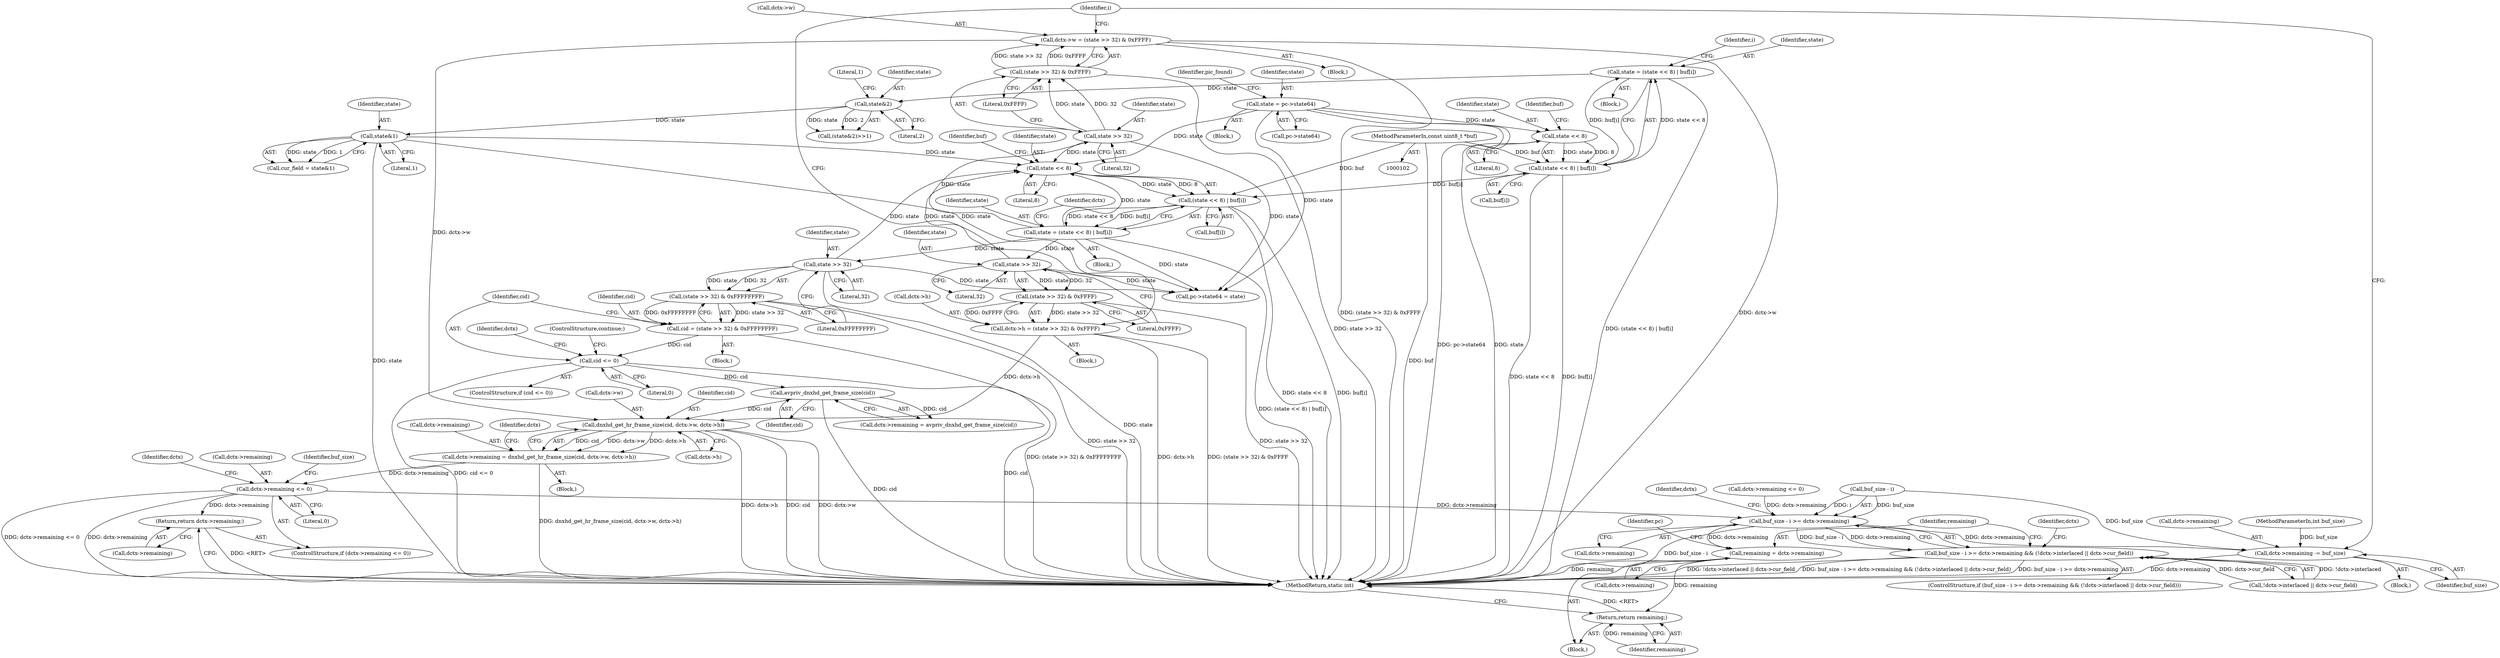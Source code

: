 digraph "0_FFmpeg_31c1c0b46a7021802c3d1d18039fca30dba5a14e@API" {
"1000307" [label="(Call,dctx->remaining <= 0)"];
"1000294" [label="(Call,dctx->remaining = dnxhd_get_hr_frame_size(cid, dctx->w, dctx->h))"];
"1000298" [label="(Call,dnxhd_get_hr_frame_size(cid, dctx->w, dctx->h))"];
"1000285" [label="(Call,avpriv_dnxhd_get_frame_size(cid))"];
"1000277" [label="(Call,cid <= 0)"];
"1000269" [label="(Call,cid = (state >> 32) & 0xFFFFFFFF)"];
"1000271" [label="(Call,(state >> 32) & 0xFFFFFFFF)"];
"1000272" [label="(Call,state >> 32)"];
"1000218" [label="(Call,state = (state << 8) | buf[i])"];
"1000220" [label="(Call,(state << 8) | buf[i])"];
"1000221" [label="(Call,state << 8)"];
"1000239" [label="(Call,state >> 32)"];
"1000180" [label="(Call,state&1)"];
"1000174" [label="(Call,state&2)"];
"1000156" [label="(Call,state = (state << 8) | buf[i])"];
"1000158" [label="(Call,(state << 8) | buf[i])"];
"1000159" [label="(Call,state << 8)"];
"1000115" [label="(Call,state = pc->state64)"];
"1000104" [label="(MethodParameterIn,const uint8_t *buf)"];
"1000256" [label="(Call,state >> 32)"];
"1000251" [label="(Call,dctx->w = (state >> 32) & 0xFFFF)"];
"1000255" [label="(Call,(state >> 32) & 0xFFFF)"];
"1000234" [label="(Call,dctx->h = (state >> 32) & 0xFFFF)"];
"1000238" [label="(Call,(state >> 32) & 0xFFFF)"];
"1000312" [label="(Return,return dctx->remaining;)"];
"1000318" [label="(Call,buf_size - i >= dctx->remaining)"];
"1000317" [label="(Call,buf_size - i >= dctx->remaining && (!dctx->interlaced || dctx->cur_field))"];
"1000335" [label="(Call,remaining = dctx->remaining)"];
"1000371" [label="(Return,return remaining;)"];
"1000375" [label="(Call,dctx->remaining -= buf_size)"];
"1000333" [label="(Block,)"];
"1000316" [label="(ControlStructure,if (buf_size - i >= dctx->remaining && (!dctx->interlaced || dctx->cur_field)))"];
"1000155" [label="(Block,)"];
"1000294" [label="(Call,dctx->remaining = dnxhd_get_hr_frame_size(cid, dctx->w, dctx->h))"];
"1000320" [label="(Identifier,buf_size)"];
"1000293" [label="(Block,)"];
"1000328" [label="(Identifier,dctx)"];
"1000218" [label="(Call,state = (state << 8) | buf[i])"];
"1000307" [label="(Call,dctx->remaining <= 0)"];
"1000317" [label="(Call,buf_size - i >= dctx->remaining && (!dctx->interlaced || dctx->cur_field))"];
"1000259" [label="(Literal,0xFFFF)"];
"1000377" [label="(Identifier,dctx)"];
"1000219" [label="(Identifier,state)"];
"1000161" [label="(Literal,8)"];
"1000240" [label="(Identifier,state)"];
"1000374" [label="(Block,)"];
"1000177" [label="(Literal,1)"];
"1000276" [label="(ControlStructure,if (cid <= 0))"];
"1000281" [label="(Call,dctx->remaining = avpriv_dnxhd_get_frame_size(cid))"];
"1000272" [label="(Call,state >> 32)"];
"1000295" [label="(Call,dctx->remaining)"];
"1000273" [label="(Identifier,state)"];
"1000375" [label="(Call,dctx->remaining -= buf_size)"];
"1000167" [label="(Identifier,i)"];
"1000157" [label="(Identifier,state)"];
"1000251" [label="(Call,dctx->w = (state >> 32) & 0xFFFF)"];
"1000300" [label="(Call,dctx->w)"];
"1000371" [label="(Return,return remaining;)"];
"1000336" [label="(Identifier,remaining)"];
"1000182" [label="(Literal,1)"];
"1000176" [label="(Literal,2)"];
"1000342" [label="(Identifier,pc)"];
"1000225" [label="(Identifier,buf)"];
"1000162" [label="(Call,buf[i])"];
"1000299" [label="(Identifier,cid)"];
"1000267" [label="(Block,)"];
"1000285" [label="(Call,avpriv_dnxhd_get_frame_size(cid))"];
"1000104" [label="(MethodParameterIn,const uint8_t *buf)"];
"1000288" [label="(Call,dctx->remaining <= 0)"];
"1000337" [label="(Call,dctx->remaining)"];
"1000250" [label="(Block,)"];
"1000160" [label="(Identifier,state)"];
"1000238" [label="(Call,(state >> 32) & 0xFFFF)"];
"1000222" [label="(Identifier,state)"];
"1000221" [label="(Call,state << 8)"];
"1000255" [label="(Call,(state >> 32) & 0xFFFF)"];
"1000376" [label="(Call,dctx->remaining)"];
"1000314" [label="(Identifier,dctx)"];
"1000379" [label="(Identifier,buf_size)"];
"1000306" [label="(ControlStructure,if (dctx->remaining <= 0))"];
"1000372" [label="(Identifier,remaining)"];
"1000274" [label="(Literal,32)"];
"1000280" [label="(ControlStructure,continue;)"];
"1000234" [label="(Call,dctx->h = (state >> 32) & 0xFFFF)"];
"1000325" [label="(Call,!dctx->interlaced || dctx->cur_field)"];
"1000122" [label="(Identifier,pic_found)"];
"1000298" [label="(Call,dnxhd_get_hr_frame_size(cid, dctx->w, dctx->h))"];
"1000322" [label="(Call,dctx->remaining)"];
"1000233" [label="(Block,)"];
"1000277" [label="(Call,cid <= 0)"];
"1000159" [label="(Call,state << 8)"];
"1000241" [label="(Literal,32)"];
"1000257" [label="(Identifier,state)"];
"1000252" [label="(Call,dctx->w)"];
"1000235" [label="(Call,dctx->h)"];
"1000180" [label="(Call,state&1)"];
"1000181" [label="(Identifier,state)"];
"1000335" [label="(Call,remaining = dctx->remaining)"];
"1000116" [label="(Identifier,state)"];
"1000173" [label="(Call,(state&2)>>1)"];
"1000115" [label="(Call,state = pc->state64)"];
"1000319" [label="(Call,buf_size - i)"];
"1000286" [label="(Identifier,cid)"];
"1000230" [label="(Identifier,dctx)"];
"1000105" [label="(MethodParameterIn,int buf_size)"];
"1000158" [label="(Call,(state << 8) | buf[i])"];
"1000279" [label="(Literal,0)"];
"1000312" [label="(Return,return dctx->remaining;)"];
"1000459" [label="(MethodReturn,static int)"];
"1000220" [label="(Call,(state << 8) | buf[i])"];
"1000269" [label="(Call,cid = (state >> 32) & 0xFFFFFFFF)"];
"1000309" [label="(Identifier,dctx)"];
"1000175" [label="(Identifier,state)"];
"1000318" [label="(Call,buf_size - i >= dctx->remaining)"];
"1000275" [label="(Literal,0xFFFFFFFF)"];
"1000278" [label="(Identifier,cid)"];
"1000256" [label="(Call,state >> 32)"];
"1000163" [label="(Identifier,buf)"];
"1000117" [label="(Call,pc->state64)"];
"1000271" [label="(Call,(state >> 32) & 0xFFFFFFFF)"];
"1000224" [label="(Call,buf[i])"];
"1000174" [label="(Call,state&2)"];
"1000311" [label="(Literal,0)"];
"1000270" [label="(Identifier,cid)"];
"1000239" [label="(Call,state >> 32)"];
"1000178" [label="(Call,cur_field = state&1)"];
"1000213" [label="(Block,)"];
"1000313" [label="(Call,dctx->remaining)"];
"1000308" [label="(Call,dctx->remaining)"];
"1000442" [label="(Call,pc->state64 = state)"];
"1000242" [label="(Literal,0xFFFF)"];
"1000258" [label="(Literal,32)"];
"1000212" [label="(Identifier,i)"];
"1000156" [label="(Call,state = (state << 8) | buf[i])"];
"1000303" [label="(Call,dctx->h)"];
"1000106" [label="(Block,)"];
"1000283" [label="(Identifier,dctx)"];
"1000223" [label="(Literal,8)"];
"1000307" -> "1000306"  [label="AST: "];
"1000307" -> "1000311"  [label="CFG: "];
"1000308" -> "1000307"  [label="AST: "];
"1000311" -> "1000307"  [label="AST: "];
"1000314" -> "1000307"  [label="CFG: "];
"1000320" -> "1000307"  [label="CFG: "];
"1000307" -> "1000459"  [label="DDG: dctx->remaining <= 0"];
"1000307" -> "1000459"  [label="DDG: dctx->remaining"];
"1000294" -> "1000307"  [label="DDG: dctx->remaining"];
"1000307" -> "1000312"  [label="DDG: dctx->remaining"];
"1000307" -> "1000318"  [label="DDG: dctx->remaining"];
"1000294" -> "1000293"  [label="AST: "];
"1000294" -> "1000298"  [label="CFG: "];
"1000295" -> "1000294"  [label="AST: "];
"1000298" -> "1000294"  [label="AST: "];
"1000309" -> "1000294"  [label="CFG: "];
"1000294" -> "1000459"  [label="DDG: dnxhd_get_hr_frame_size(cid, dctx->w, dctx->h)"];
"1000298" -> "1000294"  [label="DDG: cid"];
"1000298" -> "1000294"  [label="DDG: dctx->w"];
"1000298" -> "1000294"  [label="DDG: dctx->h"];
"1000298" -> "1000303"  [label="CFG: "];
"1000299" -> "1000298"  [label="AST: "];
"1000300" -> "1000298"  [label="AST: "];
"1000303" -> "1000298"  [label="AST: "];
"1000298" -> "1000459"  [label="DDG: dctx->h"];
"1000298" -> "1000459"  [label="DDG: cid"];
"1000298" -> "1000459"  [label="DDG: dctx->w"];
"1000285" -> "1000298"  [label="DDG: cid"];
"1000251" -> "1000298"  [label="DDG: dctx->w"];
"1000234" -> "1000298"  [label="DDG: dctx->h"];
"1000285" -> "1000281"  [label="AST: "];
"1000285" -> "1000286"  [label="CFG: "];
"1000286" -> "1000285"  [label="AST: "];
"1000281" -> "1000285"  [label="CFG: "];
"1000285" -> "1000459"  [label="DDG: cid"];
"1000285" -> "1000281"  [label="DDG: cid"];
"1000277" -> "1000285"  [label="DDG: cid"];
"1000277" -> "1000276"  [label="AST: "];
"1000277" -> "1000279"  [label="CFG: "];
"1000278" -> "1000277"  [label="AST: "];
"1000279" -> "1000277"  [label="AST: "];
"1000280" -> "1000277"  [label="CFG: "];
"1000283" -> "1000277"  [label="CFG: "];
"1000277" -> "1000459"  [label="DDG: cid"];
"1000277" -> "1000459"  [label="DDG: cid <= 0"];
"1000269" -> "1000277"  [label="DDG: cid"];
"1000269" -> "1000267"  [label="AST: "];
"1000269" -> "1000271"  [label="CFG: "];
"1000270" -> "1000269"  [label="AST: "];
"1000271" -> "1000269"  [label="AST: "];
"1000278" -> "1000269"  [label="CFG: "];
"1000269" -> "1000459"  [label="DDG: (state >> 32) & 0xFFFFFFFF"];
"1000271" -> "1000269"  [label="DDG: state >> 32"];
"1000271" -> "1000269"  [label="DDG: 0xFFFFFFFF"];
"1000271" -> "1000275"  [label="CFG: "];
"1000272" -> "1000271"  [label="AST: "];
"1000275" -> "1000271"  [label="AST: "];
"1000271" -> "1000459"  [label="DDG: state >> 32"];
"1000272" -> "1000271"  [label="DDG: state"];
"1000272" -> "1000271"  [label="DDG: 32"];
"1000272" -> "1000274"  [label="CFG: "];
"1000273" -> "1000272"  [label="AST: "];
"1000274" -> "1000272"  [label="AST: "];
"1000275" -> "1000272"  [label="CFG: "];
"1000272" -> "1000459"  [label="DDG: state"];
"1000272" -> "1000221"  [label="DDG: state"];
"1000218" -> "1000272"  [label="DDG: state"];
"1000272" -> "1000442"  [label="DDG: state"];
"1000218" -> "1000213"  [label="AST: "];
"1000218" -> "1000220"  [label="CFG: "];
"1000219" -> "1000218"  [label="AST: "];
"1000220" -> "1000218"  [label="AST: "];
"1000230" -> "1000218"  [label="CFG: "];
"1000218" -> "1000459"  [label="DDG: (state << 8) | buf[i]"];
"1000220" -> "1000218"  [label="DDG: state << 8"];
"1000220" -> "1000218"  [label="DDG: buf[i]"];
"1000218" -> "1000221"  [label="DDG: state"];
"1000218" -> "1000239"  [label="DDG: state"];
"1000218" -> "1000256"  [label="DDG: state"];
"1000218" -> "1000442"  [label="DDG: state"];
"1000220" -> "1000224"  [label="CFG: "];
"1000221" -> "1000220"  [label="AST: "];
"1000224" -> "1000220"  [label="AST: "];
"1000220" -> "1000459"  [label="DDG: state << 8"];
"1000220" -> "1000459"  [label="DDG: buf[i]"];
"1000221" -> "1000220"  [label="DDG: state"];
"1000221" -> "1000220"  [label="DDG: 8"];
"1000158" -> "1000220"  [label="DDG: buf[i]"];
"1000104" -> "1000220"  [label="DDG: buf"];
"1000221" -> "1000223"  [label="CFG: "];
"1000222" -> "1000221"  [label="AST: "];
"1000223" -> "1000221"  [label="AST: "];
"1000225" -> "1000221"  [label="CFG: "];
"1000239" -> "1000221"  [label="DDG: state"];
"1000180" -> "1000221"  [label="DDG: state"];
"1000256" -> "1000221"  [label="DDG: state"];
"1000115" -> "1000221"  [label="DDG: state"];
"1000239" -> "1000238"  [label="AST: "];
"1000239" -> "1000241"  [label="CFG: "];
"1000240" -> "1000239"  [label="AST: "];
"1000241" -> "1000239"  [label="AST: "];
"1000242" -> "1000239"  [label="CFG: "];
"1000239" -> "1000238"  [label="DDG: state"];
"1000239" -> "1000238"  [label="DDG: 32"];
"1000239" -> "1000442"  [label="DDG: state"];
"1000180" -> "1000178"  [label="AST: "];
"1000180" -> "1000182"  [label="CFG: "];
"1000181" -> "1000180"  [label="AST: "];
"1000182" -> "1000180"  [label="AST: "];
"1000178" -> "1000180"  [label="CFG: "];
"1000180" -> "1000459"  [label="DDG: state"];
"1000180" -> "1000178"  [label="DDG: state"];
"1000180" -> "1000178"  [label="DDG: 1"];
"1000174" -> "1000180"  [label="DDG: state"];
"1000180" -> "1000442"  [label="DDG: state"];
"1000174" -> "1000173"  [label="AST: "];
"1000174" -> "1000176"  [label="CFG: "];
"1000175" -> "1000174"  [label="AST: "];
"1000176" -> "1000174"  [label="AST: "];
"1000177" -> "1000174"  [label="CFG: "];
"1000174" -> "1000173"  [label="DDG: state"];
"1000174" -> "1000173"  [label="DDG: 2"];
"1000156" -> "1000174"  [label="DDG: state"];
"1000156" -> "1000155"  [label="AST: "];
"1000156" -> "1000158"  [label="CFG: "];
"1000157" -> "1000156"  [label="AST: "];
"1000158" -> "1000156"  [label="AST: "];
"1000167" -> "1000156"  [label="CFG: "];
"1000156" -> "1000459"  [label="DDG: (state << 8) | buf[i]"];
"1000158" -> "1000156"  [label="DDG: state << 8"];
"1000158" -> "1000156"  [label="DDG: buf[i]"];
"1000158" -> "1000162"  [label="CFG: "];
"1000159" -> "1000158"  [label="AST: "];
"1000162" -> "1000158"  [label="AST: "];
"1000158" -> "1000459"  [label="DDG: state << 8"];
"1000158" -> "1000459"  [label="DDG: buf[i]"];
"1000159" -> "1000158"  [label="DDG: state"];
"1000159" -> "1000158"  [label="DDG: 8"];
"1000104" -> "1000158"  [label="DDG: buf"];
"1000159" -> "1000161"  [label="CFG: "];
"1000160" -> "1000159"  [label="AST: "];
"1000161" -> "1000159"  [label="AST: "];
"1000163" -> "1000159"  [label="CFG: "];
"1000115" -> "1000159"  [label="DDG: state"];
"1000115" -> "1000106"  [label="AST: "];
"1000115" -> "1000117"  [label="CFG: "];
"1000116" -> "1000115"  [label="AST: "];
"1000117" -> "1000115"  [label="AST: "];
"1000122" -> "1000115"  [label="CFG: "];
"1000115" -> "1000459"  [label="DDG: pc->state64"];
"1000115" -> "1000459"  [label="DDG: state"];
"1000115" -> "1000442"  [label="DDG: state"];
"1000104" -> "1000102"  [label="AST: "];
"1000104" -> "1000459"  [label="DDG: buf"];
"1000256" -> "1000255"  [label="AST: "];
"1000256" -> "1000258"  [label="CFG: "];
"1000257" -> "1000256"  [label="AST: "];
"1000258" -> "1000256"  [label="AST: "];
"1000259" -> "1000256"  [label="CFG: "];
"1000256" -> "1000255"  [label="DDG: state"];
"1000256" -> "1000255"  [label="DDG: 32"];
"1000256" -> "1000442"  [label="DDG: state"];
"1000251" -> "1000250"  [label="AST: "];
"1000251" -> "1000255"  [label="CFG: "];
"1000252" -> "1000251"  [label="AST: "];
"1000255" -> "1000251"  [label="AST: "];
"1000212" -> "1000251"  [label="CFG: "];
"1000251" -> "1000459"  [label="DDG: (state >> 32) & 0xFFFF"];
"1000251" -> "1000459"  [label="DDG: dctx->w"];
"1000255" -> "1000251"  [label="DDG: state >> 32"];
"1000255" -> "1000251"  [label="DDG: 0xFFFF"];
"1000255" -> "1000259"  [label="CFG: "];
"1000259" -> "1000255"  [label="AST: "];
"1000255" -> "1000459"  [label="DDG: state >> 32"];
"1000234" -> "1000233"  [label="AST: "];
"1000234" -> "1000238"  [label="CFG: "];
"1000235" -> "1000234"  [label="AST: "];
"1000238" -> "1000234"  [label="AST: "];
"1000212" -> "1000234"  [label="CFG: "];
"1000234" -> "1000459"  [label="DDG: dctx->h"];
"1000234" -> "1000459"  [label="DDG: (state >> 32) & 0xFFFF"];
"1000238" -> "1000234"  [label="DDG: state >> 32"];
"1000238" -> "1000234"  [label="DDG: 0xFFFF"];
"1000238" -> "1000242"  [label="CFG: "];
"1000242" -> "1000238"  [label="AST: "];
"1000238" -> "1000459"  [label="DDG: state >> 32"];
"1000312" -> "1000306"  [label="AST: "];
"1000312" -> "1000313"  [label="CFG: "];
"1000313" -> "1000312"  [label="AST: "];
"1000459" -> "1000312"  [label="CFG: "];
"1000312" -> "1000459"  [label="DDG: <RET>"];
"1000318" -> "1000317"  [label="AST: "];
"1000318" -> "1000322"  [label="CFG: "];
"1000319" -> "1000318"  [label="AST: "];
"1000322" -> "1000318"  [label="AST: "];
"1000328" -> "1000318"  [label="CFG: "];
"1000317" -> "1000318"  [label="CFG: "];
"1000318" -> "1000459"  [label="DDG: buf_size - i"];
"1000318" -> "1000317"  [label="DDG: buf_size - i"];
"1000318" -> "1000317"  [label="DDG: dctx->remaining"];
"1000319" -> "1000318"  [label="DDG: buf_size"];
"1000319" -> "1000318"  [label="DDG: i"];
"1000288" -> "1000318"  [label="DDG: dctx->remaining"];
"1000318" -> "1000335"  [label="DDG: dctx->remaining"];
"1000318" -> "1000375"  [label="DDG: dctx->remaining"];
"1000317" -> "1000316"  [label="AST: "];
"1000317" -> "1000325"  [label="CFG: "];
"1000325" -> "1000317"  [label="AST: "];
"1000336" -> "1000317"  [label="CFG: "];
"1000377" -> "1000317"  [label="CFG: "];
"1000317" -> "1000459"  [label="DDG: buf_size - i >= dctx->remaining"];
"1000317" -> "1000459"  [label="DDG: !dctx->interlaced || dctx->cur_field"];
"1000317" -> "1000459"  [label="DDG: buf_size - i >= dctx->remaining && (!dctx->interlaced || dctx->cur_field)"];
"1000325" -> "1000317"  [label="DDG: !dctx->interlaced"];
"1000325" -> "1000317"  [label="DDG: dctx->cur_field"];
"1000335" -> "1000333"  [label="AST: "];
"1000335" -> "1000337"  [label="CFG: "];
"1000336" -> "1000335"  [label="AST: "];
"1000337" -> "1000335"  [label="AST: "];
"1000342" -> "1000335"  [label="CFG: "];
"1000335" -> "1000459"  [label="DDG: remaining"];
"1000335" -> "1000371"  [label="DDG: remaining"];
"1000371" -> "1000333"  [label="AST: "];
"1000371" -> "1000372"  [label="CFG: "];
"1000372" -> "1000371"  [label="AST: "];
"1000459" -> "1000371"  [label="CFG: "];
"1000371" -> "1000459"  [label="DDG: <RET>"];
"1000372" -> "1000371"  [label="DDG: remaining"];
"1000375" -> "1000374"  [label="AST: "];
"1000375" -> "1000379"  [label="CFG: "];
"1000376" -> "1000375"  [label="AST: "];
"1000379" -> "1000375"  [label="AST: "];
"1000212" -> "1000375"  [label="CFG: "];
"1000375" -> "1000459"  [label="DDG: dctx->remaining"];
"1000319" -> "1000375"  [label="DDG: buf_size"];
"1000105" -> "1000375"  [label="DDG: buf_size"];
}
